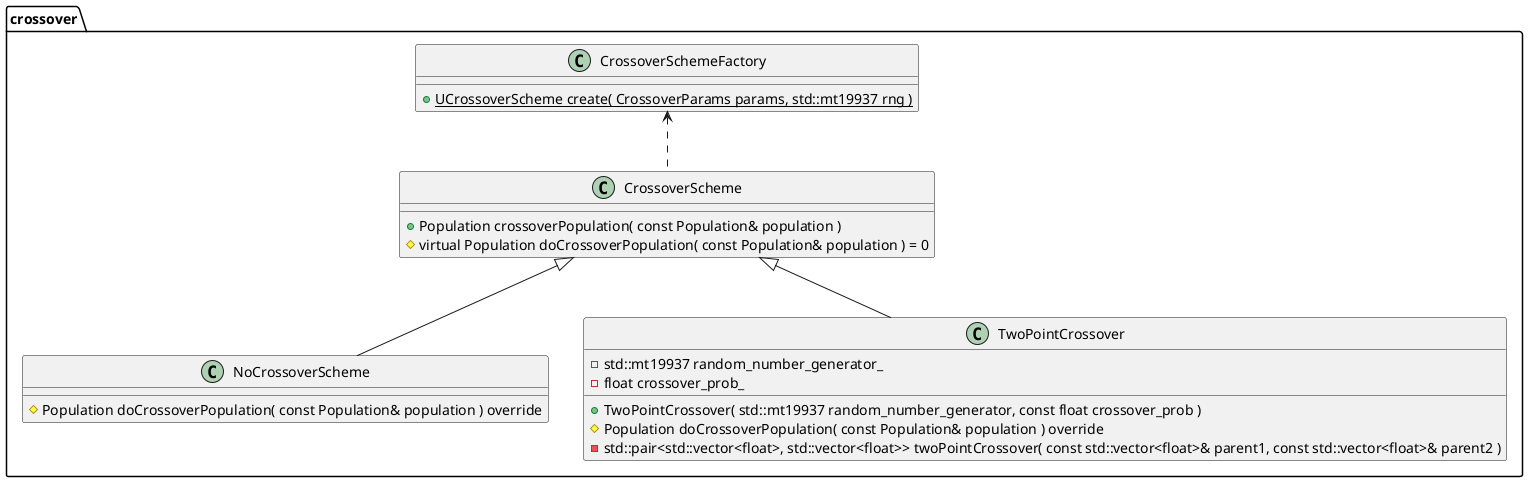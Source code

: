 @startuml
'https://plantuml.com/class-diagram

package crossover {
    class CrossoverScheme {
        + Population crossoverPopulation( const Population& population )
        # virtual Population doCrossoverPopulation( const Population& population ) = 0
    }

    class CrossoverSchemeFactory {
        + {static} UCrossoverScheme create( CrossoverParams params, std::mt19937 rng )
    }

    class NoCrossoverScheme {
        # Population doCrossoverPopulation( const Population& population ) override
    }

    class TwoPointCrossover {
        + TwoPointCrossover( std::mt19937 random_number_generator, const float crossover_prob )
        # Population doCrossoverPopulation( const Population& population ) override
        - std::mt19937 random_number_generator_
        - float crossover_prob_
        - std::pair<std::vector<float>, std::vector<float>> twoPointCrossover( const std::vector<float>& parent1, const std::vector<float>& parent2 )
    }

    CrossoverSchemeFactory <.. CrossoverScheme
    CrossoverScheme <|-- NoCrossoverScheme
    CrossoverScheme <|-- TwoPointCrossover

}

@enduml